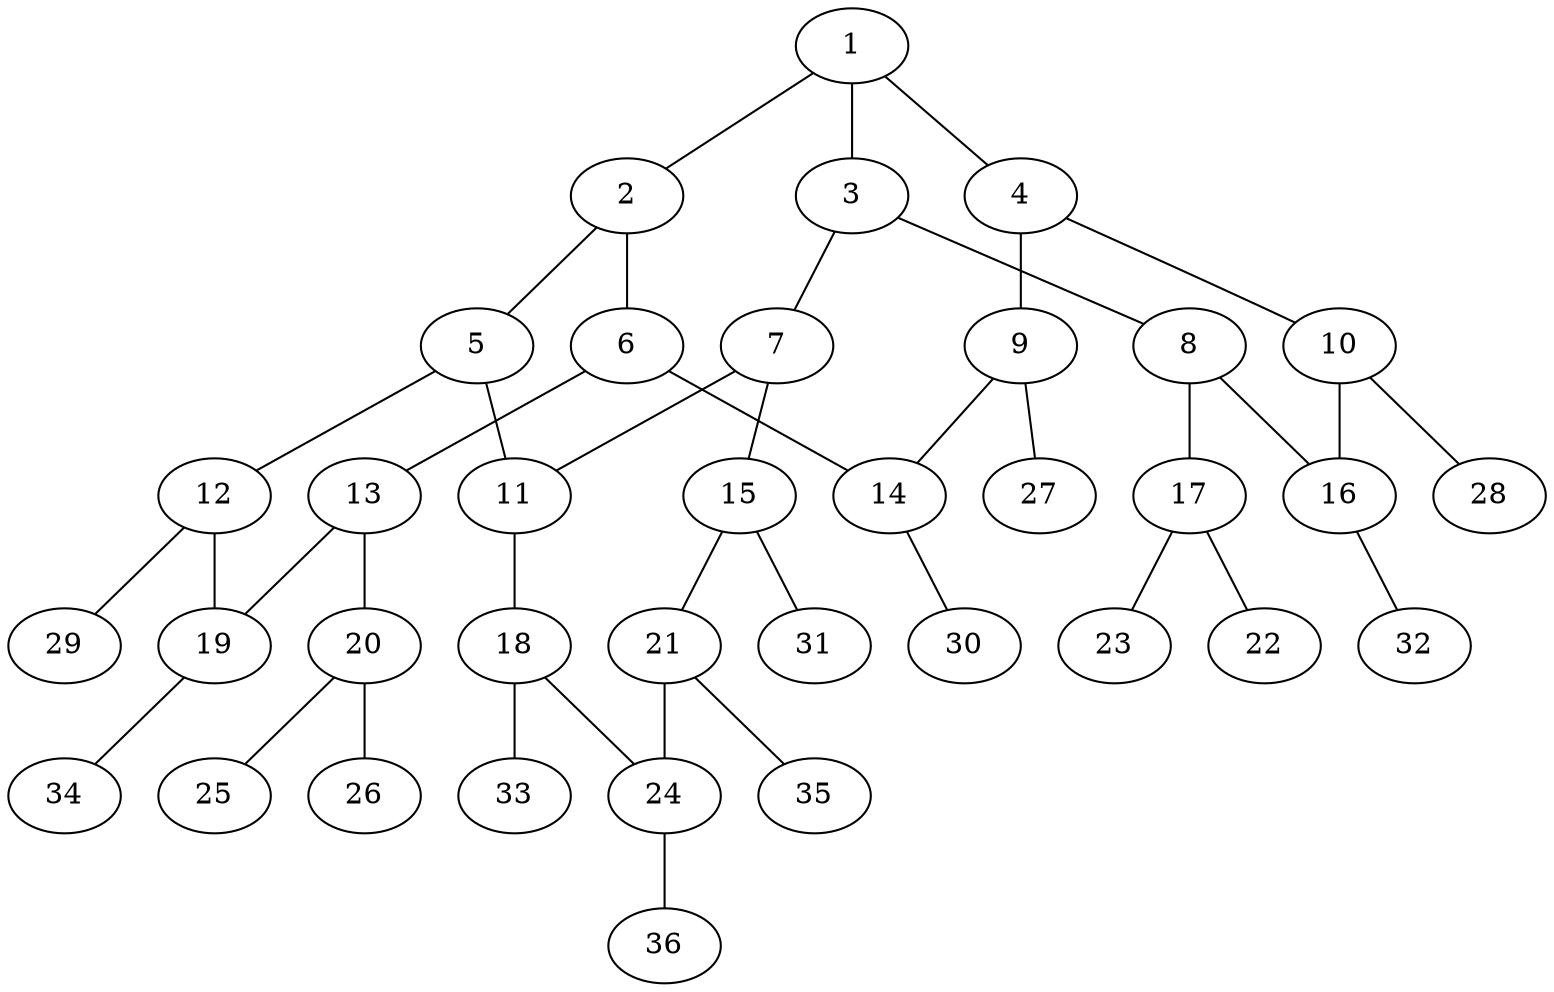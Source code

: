 graph molecule_2443 {
	1	 [chem=C];
	2	 [chem=C];
	1 -- 2	 [valence=1];
	3	 [chem=C];
	1 -- 3	 [valence=2];
	4	 [chem=C];
	1 -- 4	 [valence=1];
	5	 [chem=C];
	2 -- 5	 [valence=1];
	6	 [chem=C];
	2 -- 6	 [valence=2];
	7	 [chem=C];
	3 -- 7	 [valence=1];
	8	 [chem=C];
	3 -- 8	 [valence=1];
	9	 [chem=C];
	4 -- 9	 [valence=1];
	10	 [chem=C];
	4 -- 10	 [valence=2];
	11	 [chem=C];
	5 -- 11	 [valence=1];
	12	 [chem=C];
	5 -- 12	 [valence=2];
	13	 [chem=C];
	6 -- 13	 [valence=1];
	14	 [chem=C];
	6 -- 14	 [valence=1];
	7 -- 11	 [valence=2];
	15	 [chem=C];
	7 -- 15	 [valence=1];
	16	 [chem=C];
	8 -- 16	 [valence=2];
	17	 [chem=N];
	8 -- 17	 [valence=1];
	9 -- 14	 [valence=2];
	27	 [chem=H];
	9 -- 27	 [valence=1];
	10 -- 16	 [valence=1];
	28	 [chem=H];
	10 -- 28	 [valence=1];
	18	 [chem=C];
	11 -- 18	 [valence=1];
	19	 [chem=C];
	12 -- 19	 [valence=1];
	29	 [chem=H];
	12 -- 29	 [valence=1];
	13 -- 19	 [valence=2];
	20	 [chem=N];
	13 -- 20	 [valence=1];
	30	 [chem=H];
	14 -- 30	 [valence=1];
	21	 [chem=C];
	15 -- 21	 [valence=2];
	31	 [chem=H];
	15 -- 31	 [valence=1];
	32	 [chem=H];
	16 -- 32	 [valence=1];
	22	 [chem=O];
	17 -- 22	 [valence=2];
	23	 [chem=O];
	17 -- 23	 [valence=1];
	24	 [chem=C];
	18 -- 24	 [valence=2];
	33	 [chem=H];
	18 -- 33	 [valence=1];
	34	 [chem=H];
	19 -- 34	 [valence=1];
	25	 [chem=O];
	20 -- 25	 [valence=2];
	26	 [chem=O];
	20 -- 26	 [valence=1];
	21 -- 24	 [valence=1];
	35	 [chem=H];
	21 -- 35	 [valence=1];
	36	 [chem=H];
	24 -- 36	 [valence=1];
}
